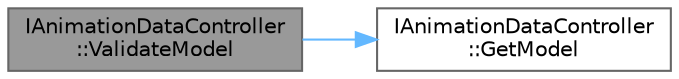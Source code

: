 digraph "IAnimationDataController::ValidateModel"
{
 // INTERACTIVE_SVG=YES
 // LATEX_PDF_SIZE
  bgcolor="transparent";
  edge [fontname=Helvetica,fontsize=10,labelfontname=Helvetica,labelfontsize=10];
  node [fontname=Helvetica,fontsize=10,shape=box,height=0.2,width=0.4];
  rankdir="LR";
  Node1 [id="Node000001",label="IAnimationDataController\l::ValidateModel",height=0.2,width=0.4,color="gray40", fillcolor="grey60", style="filled", fontcolor="black",tooltip="Ensures that a valid model is currently targeted."];
  Node1 -> Node2 [id="edge1_Node000001_Node000002",color="steelblue1",style="solid",tooltip=" "];
  Node2 [id="Node000002",label="IAnimationDataController\l::GetModel",height=0.2,width=0.4,color="grey40", fillcolor="white", style="filled",URL="$d5/db0/classIAnimationDataController.html#a13a455117c65c921502e43d58c38afea",tooltip=" "];
}
